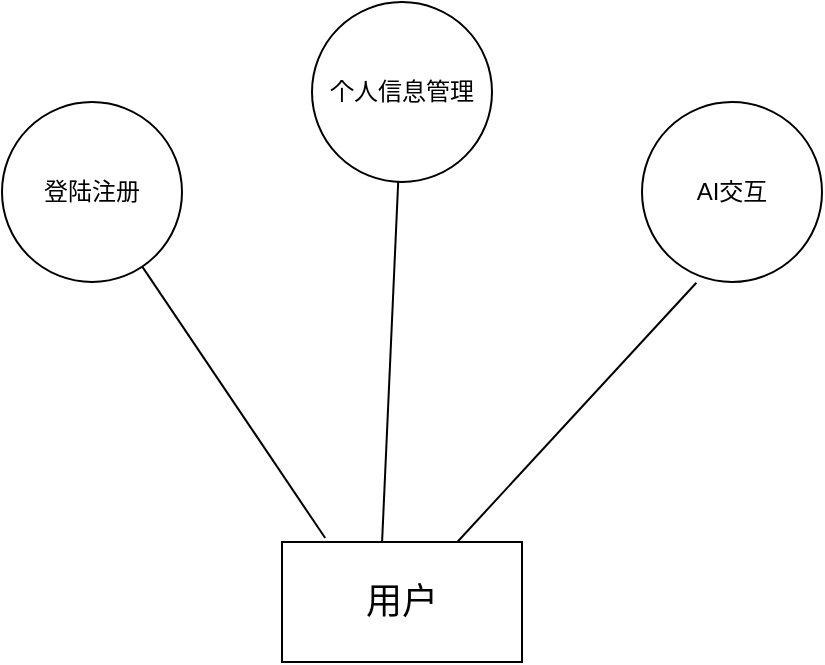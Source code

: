 <mxfile version="24.0.1" type="github">
  <diagram name="第 1 页" id="B-ZPFO14f4IcOQKCJSuy">
    <mxGraphModel dx="1306" dy="778" grid="1" gridSize="10" guides="1" tooltips="1" connect="1" arrows="1" fold="1" page="1" pageScale="1" pageWidth="827" pageHeight="1169" math="0" shadow="0">
      <root>
        <mxCell id="0" />
        <mxCell id="1" parent="0" />
        <mxCell id="oORSHWPJwjOJImxGbhBo-1" value="&lt;font style=&quot;font-size: 18px;&quot;&gt;用户&lt;/font&gt;" style="rounded=0;whiteSpace=wrap;html=1;" vertex="1" parent="1">
          <mxGeometry x="330" y="500" width="120" height="60" as="geometry" />
        </mxCell>
        <mxCell id="oORSHWPJwjOJImxGbhBo-2" value="登陆注册" style="ellipse;whiteSpace=wrap;html=1;aspect=fixed;" vertex="1" parent="1">
          <mxGeometry x="190" y="280" width="90" height="90" as="geometry" />
        </mxCell>
        <mxCell id="oORSHWPJwjOJImxGbhBo-3" value="个人信息管理" style="ellipse;whiteSpace=wrap;html=1;aspect=fixed;" vertex="1" parent="1">
          <mxGeometry x="345" y="230" width="90" height="90" as="geometry" />
        </mxCell>
        <mxCell id="oORSHWPJwjOJImxGbhBo-4" value="AI交互" style="ellipse;whiteSpace=wrap;html=1;aspect=fixed;" vertex="1" parent="1">
          <mxGeometry x="510" y="280" width="90" height="90" as="geometry" />
        </mxCell>
        <mxCell id="oORSHWPJwjOJImxGbhBo-5" value="" style="endArrow=none;html=1;rounded=0;exitX=0.18;exitY=-0.033;exitDx=0;exitDy=0;exitPerimeter=0;" edge="1" parent="1" source="oORSHWPJwjOJImxGbhBo-1" target="oORSHWPJwjOJImxGbhBo-2">
          <mxGeometry width="50" height="50" relative="1" as="geometry">
            <mxPoint x="220" y="470" as="sourcePoint" />
            <mxPoint x="270" y="420" as="targetPoint" />
          </mxGeometry>
        </mxCell>
        <mxCell id="oORSHWPJwjOJImxGbhBo-8" value="" style="endArrow=none;html=1;rounded=0;exitX=0.417;exitY=0;exitDx=0;exitDy=0;exitPerimeter=0;" edge="1" parent="1" source="oORSHWPJwjOJImxGbhBo-1" target="oORSHWPJwjOJImxGbhBo-3">
          <mxGeometry width="50" height="50" relative="1" as="geometry">
            <mxPoint x="455" y="458" as="sourcePoint" />
            <mxPoint x="373" y="380" as="targetPoint" />
          </mxGeometry>
        </mxCell>
        <mxCell id="oORSHWPJwjOJImxGbhBo-9" value="" style="endArrow=none;html=1;rounded=0;entryX=0.302;entryY=1.004;entryDx=0;entryDy=0;entryPerimeter=0;" edge="1" parent="1" source="oORSHWPJwjOJImxGbhBo-1" target="oORSHWPJwjOJImxGbhBo-4">
          <mxGeometry width="50" height="50" relative="1" as="geometry">
            <mxPoint x="507" y="530" as="sourcePoint" />
            <mxPoint x="500" y="410" as="targetPoint" />
          </mxGeometry>
        </mxCell>
      </root>
    </mxGraphModel>
  </diagram>
</mxfile>
